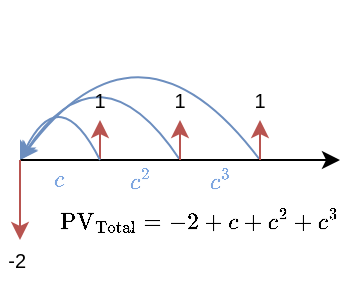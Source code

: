 <mxfile version="14.6.13" type="device"><diagram id="OPcg1bolgaHe10S51Lpv" name="Page-1"><mxGraphModel dx="474" dy="274" grid="1" gridSize="10" guides="1" tooltips="1" connect="1" arrows="1" fold="1" page="1" pageScale="1" pageWidth="850" pageHeight="1100" math="1" shadow="0"><root><mxCell id="0"/><mxCell id="1" parent="0"/><mxCell id="b5ivD6m9mEXWA-cxJ74i-21" value="" style="group" vertex="1" connectable="0" parent="1"><mxGeometry x="190" y="280" width="180" height="140" as="geometry"/></mxCell><mxCell id="b5ivD6m9mEXWA-cxJ74i-18" value="" style="curved=1;endArrow=classic;html=1;fontSize=10;fillColor=#dae8fc;strokeColor=#6c8ebf;" edge="1" parent="b5ivD6m9mEXWA-cxJ74i-21"><mxGeometry x="-190" y="-280" width="50" height="50" as="geometry"><mxPoint x="130" y="80" as="sourcePoint"/><mxPoint x="10" y="80" as="targetPoint"/><Array as="points"><mxPoint x="70"/></Array></mxGeometry></mxCell><mxCell id="b5ivD6m9mEXWA-cxJ74i-20" value="" style="group" vertex="1" connectable="0" parent="b5ivD6m9mEXWA-cxJ74i-21"><mxGeometry y="20" width="180" height="120" as="geometry"/></mxCell><mxCell id="b5ivD6m9mEXWA-cxJ74i-17" value="" style="curved=1;endArrow=classic;html=1;fontSize=10;fillColor=#dae8fc;strokeColor=#6c8ebf;" edge="1" parent="b5ivD6m9mEXWA-cxJ74i-20"><mxGeometry x="-190" y="-300" width="50" height="50" as="geometry"><mxPoint x="90" y="60" as="sourcePoint"/><mxPoint x="10" y="60" as="targetPoint"/><Array as="points"><mxPoint x="50"/></Array></mxGeometry></mxCell><mxCell id="b5ivD6m9mEXWA-cxJ74i-1" value="" style="endArrow=classic;html=1;fillColor=#f8cecc;strokeColor=#b85450;" edge="1" parent="b5ivD6m9mEXWA-cxJ74i-20"><mxGeometry x="-190" y="-300" width="50" height="50" as="geometry"><mxPoint x="50" y="60" as="sourcePoint"/><mxPoint x="50" y="40" as="targetPoint"/></mxGeometry></mxCell><mxCell id="b5ivD6m9mEXWA-cxJ74i-4" value="" style="endArrow=classic;html=1;fontSize=10;" edge="1" parent="b5ivD6m9mEXWA-cxJ74i-20"><mxGeometry x="-190" y="-300" width="50" height="50" as="geometry"><mxPoint x="10" y="60" as="sourcePoint"/><mxPoint x="170" y="60" as="targetPoint"/></mxGeometry></mxCell><mxCell id="b5ivD6m9mEXWA-cxJ74i-5" value="$$c^2$$" style="text;html=1;strokeColor=none;fillColor=none;align=center;verticalAlign=middle;whiteSpace=wrap;rounded=0;fontSize=10;fontColor=#7EA6E0;" vertex="1" parent="b5ivD6m9mEXWA-cxJ74i-20"><mxGeometry x="60" y="60" width="20" height="20" as="geometry"/></mxCell><mxCell id="b5ivD6m9mEXWA-cxJ74i-6" value="$$c$$" style="text;html=1;strokeColor=none;fillColor=none;align=center;verticalAlign=middle;whiteSpace=wrap;rounded=0;fontSize=10;fontColor=#7EA6E0;" vertex="1" parent="b5ivD6m9mEXWA-cxJ74i-20"><mxGeometry x="20" y="60" width="20" height="20" as="geometry"/></mxCell><mxCell id="b5ivD6m9mEXWA-cxJ74i-7" value="$$c^3$$" style="text;html=1;strokeColor=none;fillColor=none;align=center;verticalAlign=middle;whiteSpace=wrap;rounded=0;fontSize=10;fontColor=#7EA6E0;" vertex="1" parent="b5ivD6m9mEXWA-cxJ74i-20"><mxGeometry x="100" y="60" width="20" height="20" as="geometry"/></mxCell><mxCell id="b5ivD6m9mEXWA-cxJ74i-9" value="" style="endArrow=classic;html=1;fillColor=#f8cecc;strokeColor=#b85450;" edge="1" parent="b5ivD6m9mEXWA-cxJ74i-20"><mxGeometry x="-150" y="-300" width="50" height="50" as="geometry"><mxPoint x="90" y="60" as="sourcePoint"/><mxPoint x="90" y="40" as="targetPoint"/></mxGeometry></mxCell><mxCell id="b5ivD6m9mEXWA-cxJ74i-10" value="" style="endArrow=classic;html=1;fillColor=#f8cecc;strokeColor=#b85450;" edge="1" parent="b5ivD6m9mEXWA-cxJ74i-20"><mxGeometry x="-110" y="-300" width="50" height="50" as="geometry"><mxPoint x="130" y="60" as="sourcePoint"/><mxPoint x="130" y="40" as="targetPoint"/></mxGeometry></mxCell><mxCell id="b5ivD6m9mEXWA-cxJ74i-11" value="" style="endArrow=classic;html=1;fillColor=#f8cecc;strokeColor=#b85450;" edge="1" parent="b5ivD6m9mEXWA-cxJ74i-20"><mxGeometry x="-230" y="-250" width="50" height="50" as="geometry"><mxPoint x="10" y="60" as="sourcePoint"/><mxPoint x="10" y="100" as="targetPoint"/></mxGeometry></mxCell><mxCell id="b5ivD6m9mEXWA-cxJ74i-12" value="-2&amp;nbsp;" style="text;html=1;strokeColor=none;fillColor=none;align=center;verticalAlign=middle;whiteSpace=wrap;rounded=0;fontSize=10;" vertex="1" parent="b5ivD6m9mEXWA-cxJ74i-20"><mxGeometry y="100" width="20" height="20" as="geometry"/></mxCell><mxCell id="b5ivD6m9mEXWA-cxJ74i-13" value="1" style="text;html=1;strokeColor=none;fillColor=none;align=center;verticalAlign=middle;whiteSpace=wrap;rounded=0;fontSize=10;" vertex="1" parent="b5ivD6m9mEXWA-cxJ74i-20"><mxGeometry x="40" y="20" width="20" height="20" as="geometry"/></mxCell><mxCell id="b5ivD6m9mEXWA-cxJ74i-14" value="1" style="text;html=1;strokeColor=none;fillColor=none;align=center;verticalAlign=middle;whiteSpace=wrap;rounded=0;fontSize=10;" vertex="1" parent="b5ivD6m9mEXWA-cxJ74i-20"><mxGeometry x="80" y="20" width="20" height="20" as="geometry"/></mxCell><mxCell id="b5ivD6m9mEXWA-cxJ74i-15" value="1" style="text;html=1;strokeColor=none;fillColor=none;align=center;verticalAlign=middle;whiteSpace=wrap;rounded=0;fontSize=10;" vertex="1" parent="b5ivD6m9mEXWA-cxJ74i-20"><mxGeometry x="120" y="20" width="20" height="20" as="geometry"/></mxCell><mxCell id="b5ivD6m9mEXWA-cxJ74i-16" value="" style="curved=1;endArrow=classic;html=1;fontSize=10;fillColor=#dae8fc;strokeColor=#6c8ebf;" edge="1" parent="b5ivD6m9mEXWA-cxJ74i-20"><mxGeometry x="-190" y="-300" width="50" height="50" as="geometry"><mxPoint x="50" y="60" as="sourcePoint"/><mxPoint x="10" y="60" as="targetPoint"/><Array as="points"><mxPoint x="30" y="20"/></Array></mxGeometry></mxCell><mxCell id="b5ivD6m9mEXWA-cxJ74i-19" value="$$\text{PV}_{\text{Total}} = -2 + c + c^2 + c^3&lt;br&gt;&amp;nbsp;$$" style="text;html=1;strokeColor=none;fillColor=none;align=center;verticalAlign=middle;whiteSpace=wrap;rounded=0;fontSize=10;" vertex="1" parent="b5ivD6m9mEXWA-cxJ74i-20"><mxGeometry x="20" y="80" width="160" height="20" as="geometry"/></mxCell></root></mxGraphModel></diagram></mxfile>